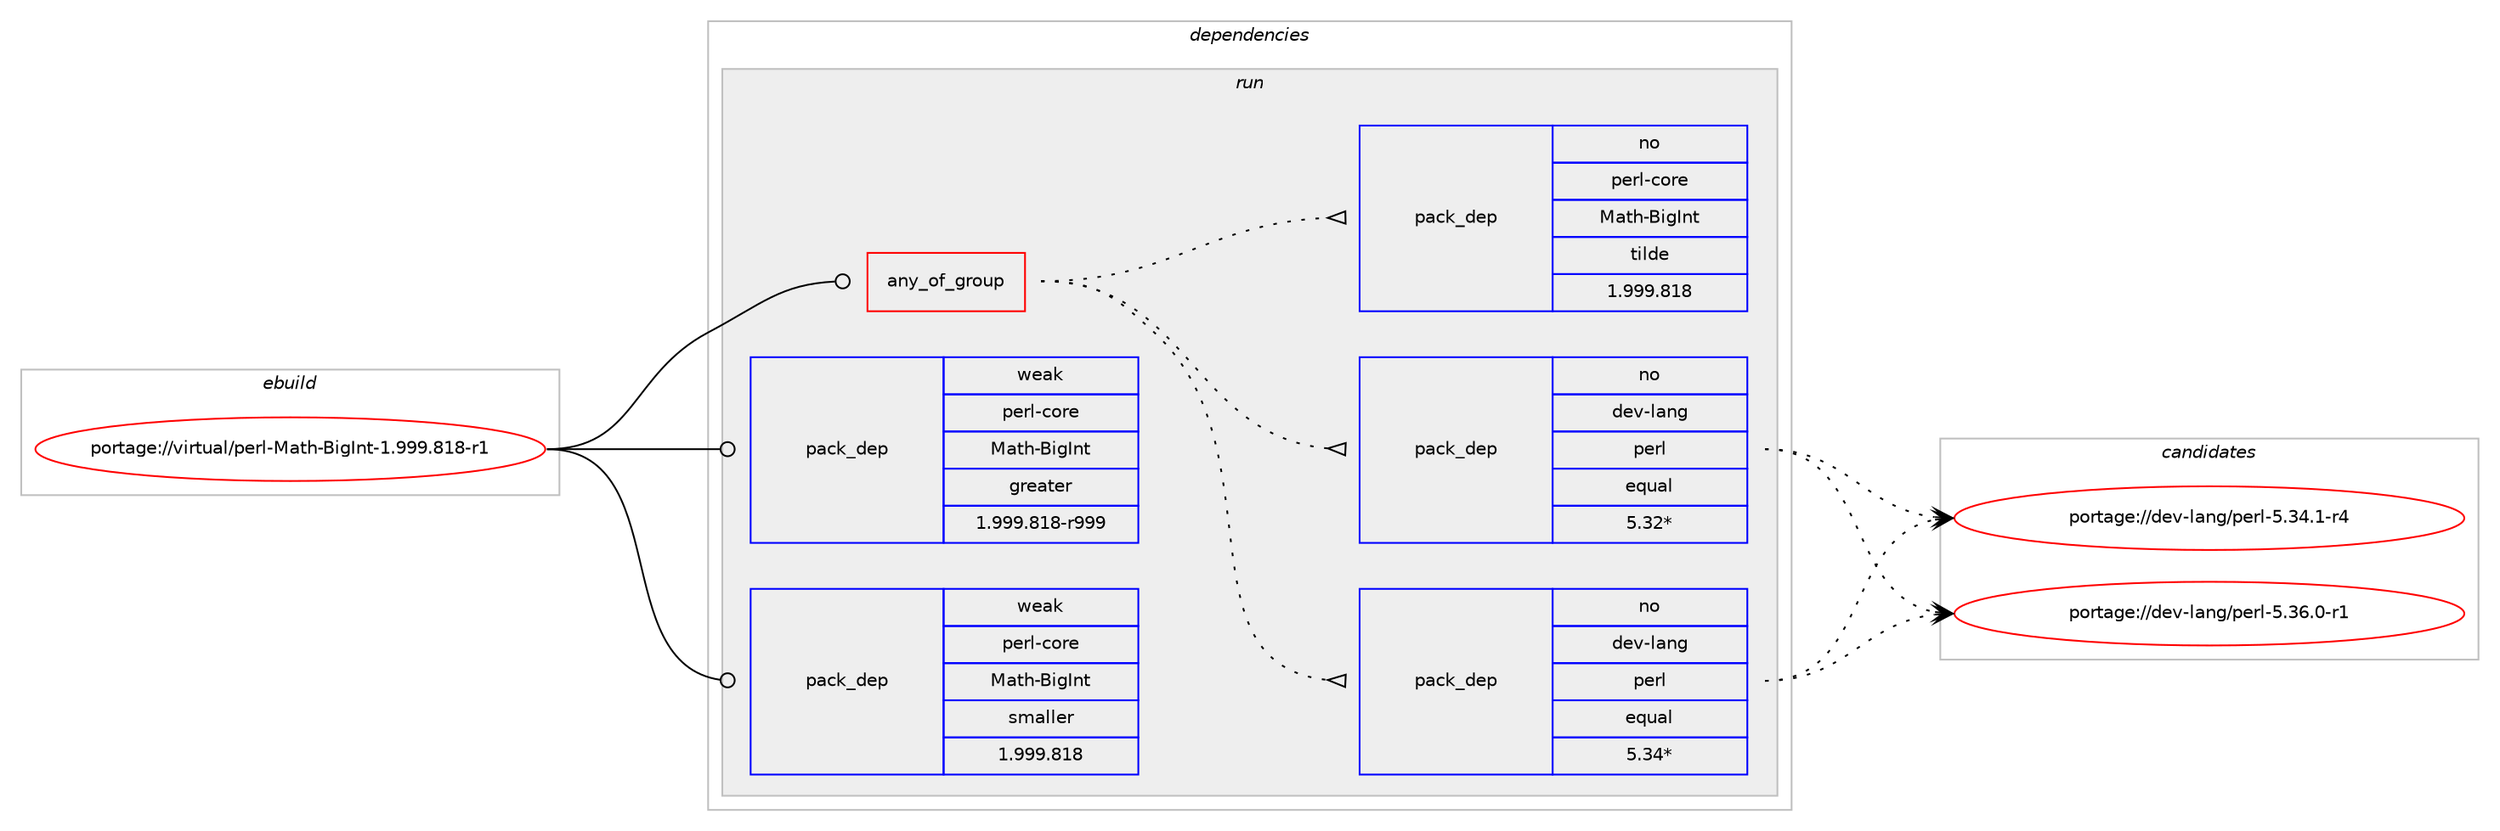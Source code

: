 digraph prolog {

# *************
# Graph options
# *************

newrank=true;
concentrate=true;
compound=true;
graph [rankdir=LR,fontname=Helvetica,fontsize=10,ranksep=1.5];#, ranksep=2.5, nodesep=0.2];
edge  [arrowhead=vee];
node  [fontname=Helvetica,fontsize=10];

# **********
# The ebuild
# **********

subgraph cluster_leftcol {
color=gray;
rank=same;
label=<<i>ebuild</i>>;
id [label="portage://virtual/perl-Math-BigInt-1.999.818-r1", color=red, width=4, href="../virtual/perl-Math-BigInt-1.999.818-r1.svg"];
}

# ****************
# The dependencies
# ****************

subgraph cluster_midcol {
color=gray;
label=<<i>dependencies</i>>;
subgraph cluster_compile {
fillcolor="#eeeeee";
style=filled;
label=<<i>compile</i>>;
}
subgraph cluster_compileandrun {
fillcolor="#eeeeee";
style=filled;
label=<<i>compile and run</i>>;
}
subgraph cluster_run {
fillcolor="#eeeeee";
style=filled;
label=<<i>run</i>>;
subgraph any45 {
dependency2922 [label=<<TABLE BORDER="0" CELLBORDER="1" CELLSPACING="0" CELLPADDING="4"><TR><TD CELLPADDING="10">any_of_group</TD></TR></TABLE>>, shape=none, color=red];subgraph pack1537 {
dependency2923 [label=<<TABLE BORDER="0" CELLBORDER="1" CELLSPACING="0" CELLPADDING="4" WIDTH="220"><TR><TD ROWSPAN="6" CELLPADDING="30">pack_dep</TD></TR><TR><TD WIDTH="110">no</TD></TR><TR><TD>dev-lang</TD></TR><TR><TD>perl</TD></TR><TR><TD>equal</TD></TR><TR><TD>5.34*</TD></TR></TABLE>>, shape=none, color=blue];
}
dependency2922:e -> dependency2923:w [weight=20,style="dotted",arrowhead="oinv"];
subgraph pack1538 {
dependency2924 [label=<<TABLE BORDER="0" CELLBORDER="1" CELLSPACING="0" CELLPADDING="4" WIDTH="220"><TR><TD ROWSPAN="6" CELLPADDING="30">pack_dep</TD></TR><TR><TD WIDTH="110">no</TD></TR><TR><TD>dev-lang</TD></TR><TR><TD>perl</TD></TR><TR><TD>equal</TD></TR><TR><TD>5.32*</TD></TR></TABLE>>, shape=none, color=blue];
}
dependency2922:e -> dependency2924:w [weight=20,style="dotted",arrowhead="oinv"];
subgraph pack1539 {
dependency2925 [label=<<TABLE BORDER="0" CELLBORDER="1" CELLSPACING="0" CELLPADDING="4" WIDTH="220"><TR><TD ROWSPAN="6" CELLPADDING="30">pack_dep</TD></TR><TR><TD WIDTH="110">no</TD></TR><TR><TD>perl-core</TD></TR><TR><TD>Math-BigInt</TD></TR><TR><TD>tilde</TD></TR><TR><TD>1.999.818</TD></TR></TABLE>>, shape=none, color=blue];
}
dependency2922:e -> dependency2925:w [weight=20,style="dotted",arrowhead="oinv"];
}
id:e -> dependency2922:w [weight=20,style="solid",arrowhead="odot"];
# *** BEGIN UNKNOWN DEPENDENCY TYPE (TODO) ***
# id -> package_dependency(portage://virtual/perl-Math-BigInt-1.999.818-r1,run,no,dev-lang,perl,none,[,,],any_same_slot,[])
# *** END UNKNOWN DEPENDENCY TYPE (TODO) ***

subgraph pack1540 {
dependency2926 [label=<<TABLE BORDER="0" CELLBORDER="1" CELLSPACING="0" CELLPADDING="4" WIDTH="220"><TR><TD ROWSPAN="6" CELLPADDING="30">pack_dep</TD></TR><TR><TD WIDTH="110">weak</TD></TR><TR><TD>perl-core</TD></TR><TR><TD>Math-BigInt</TD></TR><TR><TD>greater</TD></TR><TR><TD>1.999.818-r999</TD></TR></TABLE>>, shape=none, color=blue];
}
id:e -> dependency2926:w [weight=20,style="solid",arrowhead="odot"];
subgraph pack1541 {
dependency2927 [label=<<TABLE BORDER="0" CELLBORDER="1" CELLSPACING="0" CELLPADDING="4" WIDTH="220"><TR><TD ROWSPAN="6" CELLPADDING="30">pack_dep</TD></TR><TR><TD WIDTH="110">weak</TD></TR><TR><TD>perl-core</TD></TR><TR><TD>Math-BigInt</TD></TR><TR><TD>smaller</TD></TR><TR><TD>1.999.818</TD></TR></TABLE>>, shape=none, color=blue];
}
id:e -> dependency2927:w [weight=20,style="solid",arrowhead="odot"];
}
}

# **************
# The candidates
# **************

subgraph cluster_choices {
rank=same;
color=gray;
label=<<i>candidates</i>>;

subgraph choice1537 {
color=black;
nodesep=1;
choice100101118451089711010347112101114108455346515246494511452 [label="portage://dev-lang/perl-5.34.1-r4", color=red, width=4,href="../dev-lang/perl-5.34.1-r4.svg"];
choice100101118451089711010347112101114108455346515446484511449 [label="portage://dev-lang/perl-5.36.0-r1", color=red, width=4,href="../dev-lang/perl-5.36.0-r1.svg"];
dependency2923:e -> choice100101118451089711010347112101114108455346515246494511452:w [style=dotted,weight="100"];
dependency2923:e -> choice100101118451089711010347112101114108455346515446484511449:w [style=dotted,weight="100"];
}
subgraph choice1538 {
color=black;
nodesep=1;
choice100101118451089711010347112101114108455346515246494511452 [label="portage://dev-lang/perl-5.34.1-r4", color=red, width=4,href="../dev-lang/perl-5.34.1-r4.svg"];
choice100101118451089711010347112101114108455346515446484511449 [label="portage://dev-lang/perl-5.36.0-r1", color=red, width=4,href="../dev-lang/perl-5.36.0-r1.svg"];
dependency2924:e -> choice100101118451089711010347112101114108455346515246494511452:w [style=dotted,weight="100"];
dependency2924:e -> choice100101118451089711010347112101114108455346515446484511449:w [style=dotted,weight="100"];
}
subgraph choice1539 {
color=black;
nodesep=1;
}
subgraph choice1540 {
color=black;
nodesep=1;
}
subgraph choice1541 {
color=black;
nodesep=1;
}
}

}
